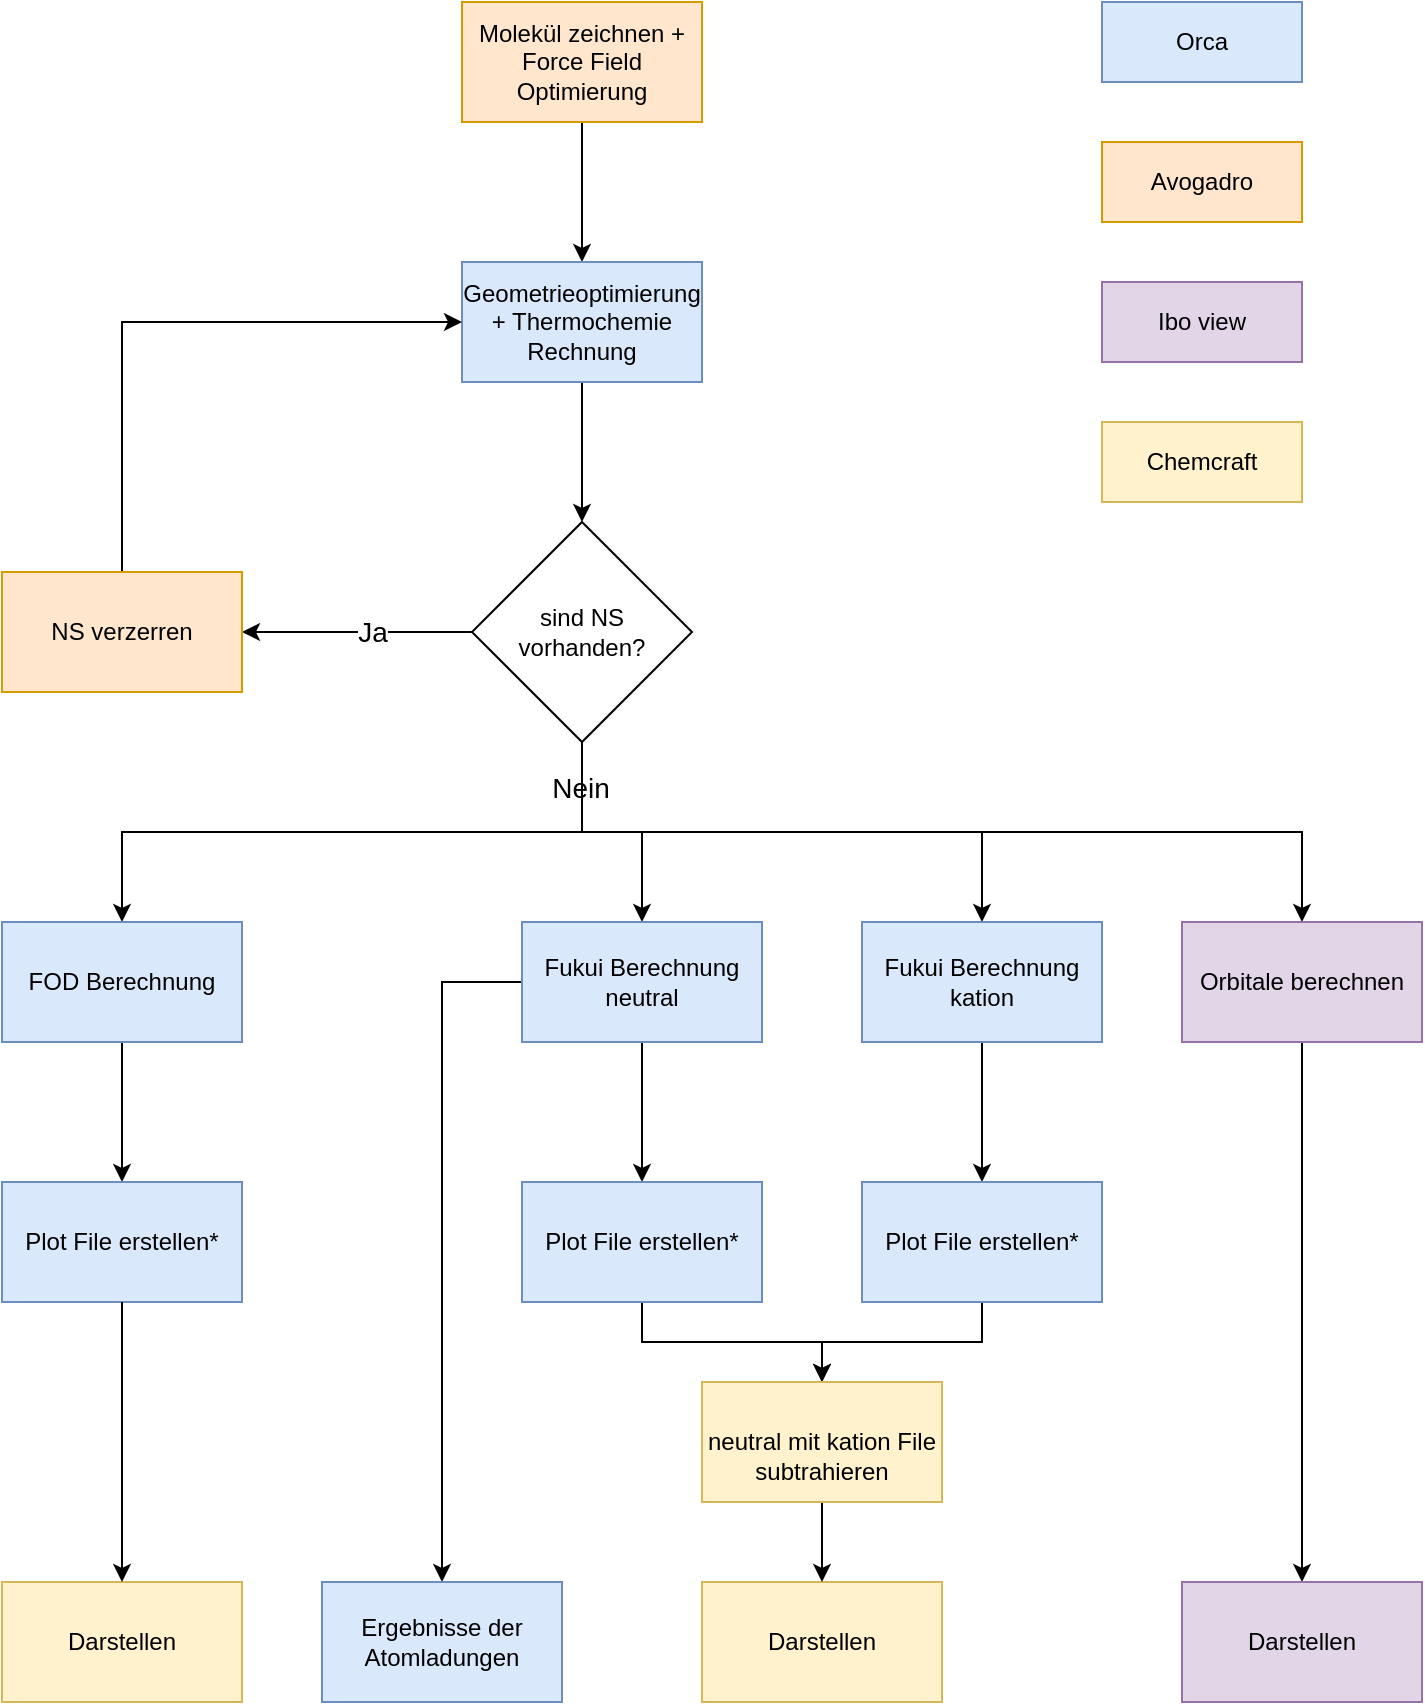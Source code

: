 <mxfile version="22.0.8" type="device">
  <diagram name="Seite-1" id="k7r_NBcrEO4XMw3d4b-h">
    <mxGraphModel dx="1002" dy="543" grid="1" gridSize="10" guides="1" tooltips="1" connect="1" arrows="1" fold="1" page="1" pageScale="1" pageWidth="827" pageHeight="1169" math="0" shadow="0">
      <root>
        <mxCell id="0" />
        <mxCell id="1" parent="0" />
        <mxCell id="rVfT5BeBkszVxFRaMZOq-15" style="edgeStyle=orthogonalEdgeStyle;rounded=0;orthogonalLoop=1;jettySize=auto;html=1;exitX=0.5;exitY=1;exitDx=0;exitDy=0;" parent="1" source="rVfT5BeBkszVxFRaMZOq-1" target="rVfT5BeBkszVxFRaMZOq-2" edge="1">
          <mxGeometry relative="1" as="geometry" />
        </mxCell>
        <mxCell id="rVfT5BeBkszVxFRaMZOq-1" value="Molekül zeichnen + Force Field Optimierung" style="rounded=0;whiteSpace=wrap;html=1;fillColor=#ffe6cc;strokeColor=#d79b00;" parent="1" vertex="1">
          <mxGeometry x="310" y="30" width="120" height="60" as="geometry" />
        </mxCell>
        <mxCell id="rVfT5BeBkszVxFRaMZOq-16" value="" style="edgeStyle=orthogonalEdgeStyle;rounded=0;orthogonalLoop=1;jettySize=auto;html=1;" parent="1" source="rVfT5BeBkszVxFRaMZOq-2" target="rVfT5BeBkszVxFRaMZOq-3" edge="1">
          <mxGeometry relative="1" as="geometry" />
        </mxCell>
        <mxCell id="rVfT5BeBkszVxFRaMZOq-2" value="Geometrieoptimierung + Thermochemie Rechnung" style="rounded=0;whiteSpace=wrap;html=1;fillColor=#dae8fc;strokeColor=#6c8ebf;" parent="1" vertex="1">
          <mxGeometry x="310" y="160" width="120" height="60" as="geometry" />
        </mxCell>
        <mxCell id="rVfT5BeBkszVxFRaMZOq-20" style="edgeStyle=orthogonalEdgeStyle;rounded=0;orthogonalLoop=1;jettySize=auto;html=1;exitX=0.5;exitY=1;exitDx=0;exitDy=0;entryX=0.5;entryY=0;entryDx=0;entryDy=0;" parent="1" source="rVfT5BeBkszVxFRaMZOq-3" target="rVfT5BeBkszVxFRaMZOq-7" edge="1">
          <mxGeometry relative="1" as="geometry" />
        </mxCell>
        <mxCell id="rVfT5BeBkszVxFRaMZOq-21" style="edgeStyle=orthogonalEdgeStyle;rounded=0;orthogonalLoop=1;jettySize=auto;html=1;exitX=0.5;exitY=1;exitDx=0;exitDy=0;entryX=0.5;entryY=0;entryDx=0;entryDy=0;" parent="1" source="rVfT5BeBkszVxFRaMZOq-3" target="rVfT5BeBkszVxFRaMZOq-5" edge="1">
          <mxGeometry relative="1" as="geometry" />
        </mxCell>
        <mxCell id="rVfT5BeBkszVxFRaMZOq-22" value="&lt;font style=&quot;font-size: 14px;&quot;&gt;Nein&lt;/font&gt;" style="edgeLabel;html=1;align=center;verticalAlign=middle;resizable=0;points=[];" parent="rVfT5BeBkszVxFRaMZOq-21" vertex="1" connectable="0">
          <mxGeometry x="-0.857" y="-1" relative="1" as="geometry">
            <mxPoint as="offset" />
          </mxGeometry>
        </mxCell>
        <mxCell id="rVfT5BeBkszVxFRaMZOq-23" style="edgeStyle=orthogonalEdgeStyle;rounded=0;orthogonalLoop=1;jettySize=auto;html=1;exitX=0;exitY=0.5;exitDx=0;exitDy=0;entryX=1;entryY=0.5;entryDx=0;entryDy=0;" parent="1" source="rVfT5BeBkszVxFRaMZOq-3" target="rVfT5BeBkszVxFRaMZOq-4" edge="1">
          <mxGeometry relative="1" as="geometry" />
        </mxCell>
        <mxCell id="rVfT5BeBkszVxFRaMZOq-30" value="&lt;font style=&quot;font-size: 14px;&quot;&gt;Ja&lt;/font&gt;" style="edgeLabel;html=1;align=center;verticalAlign=middle;resizable=0;points=[];" parent="rVfT5BeBkszVxFRaMZOq-23" vertex="1" connectable="0">
          <mxGeometry x="-0.123" relative="1" as="geometry">
            <mxPoint as="offset" />
          </mxGeometry>
        </mxCell>
        <mxCell id="rVfT5BeBkszVxFRaMZOq-47" style="edgeStyle=orthogonalEdgeStyle;rounded=0;orthogonalLoop=1;jettySize=auto;html=1;exitX=0.5;exitY=1;exitDx=0;exitDy=0;entryX=0.5;entryY=0;entryDx=0;entryDy=0;" parent="1" source="rVfT5BeBkszVxFRaMZOq-3" target="rVfT5BeBkszVxFRaMZOq-31" edge="1">
          <mxGeometry relative="1" as="geometry" />
        </mxCell>
        <mxCell id="rVfT5BeBkszVxFRaMZOq-51" style="edgeStyle=orthogonalEdgeStyle;rounded=0;orthogonalLoop=1;jettySize=auto;html=1;exitX=0.5;exitY=1;exitDx=0;exitDy=0;entryX=0.5;entryY=0;entryDx=0;entryDy=0;" parent="1" source="rVfT5BeBkszVxFRaMZOq-3" target="rVfT5BeBkszVxFRaMZOq-6" edge="1">
          <mxGeometry relative="1" as="geometry" />
        </mxCell>
        <mxCell id="rVfT5BeBkszVxFRaMZOq-3" value="sind NS vorhanden?" style="rhombus;whiteSpace=wrap;html=1;" parent="1" vertex="1">
          <mxGeometry x="315" y="290" width="110" height="110" as="geometry" />
        </mxCell>
        <mxCell id="rVfT5BeBkszVxFRaMZOq-24" style="edgeStyle=orthogonalEdgeStyle;rounded=0;orthogonalLoop=1;jettySize=auto;html=1;exitX=0.5;exitY=0;exitDx=0;exitDy=0;entryX=0;entryY=0.5;entryDx=0;entryDy=0;" parent="1" source="rVfT5BeBkszVxFRaMZOq-4" target="rVfT5BeBkszVxFRaMZOq-2" edge="1">
          <mxGeometry relative="1" as="geometry" />
        </mxCell>
        <mxCell id="rVfT5BeBkszVxFRaMZOq-4" value="NS verzerren" style="rounded=0;whiteSpace=wrap;html=1;fillColor=#ffe6cc;strokeColor=#d79b00;" parent="1" vertex="1">
          <mxGeometry x="80" y="315" width="120" height="60" as="geometry" />
        </mxCell>
        <mxCell id="rVfT5BeBkszVxFRaMZOq-25" style="edgeStyle=orthogonalEdgeStyle;rounded=0;orthogonalLoop=1;jettySize=auto;html=1;exitX=0.5;exitY=1;exitDx=0;exitDy=0;entryX=0.5;entryY=0;entryDx=0;entryDy=0;" parent="1" source="rVfT5BeBkszVxFRaMZOq-5" target="rVfT5BeBkszVxFRaMZOq-8" edge="1">
          <mxGeometry relative="1" as="geometry" />
        </mxCell>
        <mxCell id="rVfT5BeBkszVxFRaMZOq-5" value="FOD Berechnung" style="rounded=0;whiteSpace=wrap;html=1;fillColor=#dae8fc;strokeColor=#6c8ebf;" parent="1" vertex="1">
          <mxGeometry x="80" y="490" width="120" height="60" as="geometry" />
        </mxCell>
        <mxCell id="rVfT5BeBkszVxFRaMZOq-26" style="edgeStyle=orthogonalEdgeStyle;rounded=0;orthogonalLoop=1;jettySize=auto;html=1;exitX=0.5;exitY=1;exitDx=0;exitDy=0;entryX=0.5;entryY=0;entryDx=0;entryDy=0;" parent="1" source="rVfT5BeBkszVxFRaMZOq-6" target="rVfT5BeBkszVxFRaMZOq-9" edge="1">
          <mxGeometry relative="1" as="geometry" />
        </mxCell>
        <mxCell id="rVfT5BeBkszVxFRaMZOq-53" style="edgeStyle=orthogonalEdgeStyle;rounded=0;orthogonalLoop=1;jettySize=auto;html=1;exitX=0;exitY=0.5;exitDx=0;exitDy=0;entryX=0.5;entryY=0;entryDx=0;entryDy=0;" parent="1" source="rVfT5BeBkszVxFRaMZOq-6" target="rVfT5BeBkszVxFRaMZOq-52" edge="1">
          <mxGeometry relative="1" as="geometry">
            <mxPoint x="270" y="520.333" as="targetPoint" />
          </mxGeometry>
        </mxCell>
        <mxCell id="rVfT5BeBkszVxFRaMZOq-6" value="Fukui Berechnung neutral" style="rounded=0;whiteSpace=wrap;html=1;fillColor=#dae8fc;strokeColor=#6c8ebf;" parent="1" vertex="1">
          <mxGeometry x="340" y="490" width="120" height="60" as="geometry" />
        </mxCell>
        <mxCell id="rVfT5BeBkszVxFRaMZOq-27" style="edgeStyle=orthogonalEdgeStyle;rounded=0;orthogonalLoop=1;jettySize=auto;html=1;exitX=0.5;exitY=1;exitDx=0;exitDy=0;entryX=0.5;entryY=0;entryDx=0;entryDy=0;" parent="1" source="rVfT5BeBkszVxFRaMZOq-7" target="rVfT5BeBkszVxFRaMZOq-12" edge="1">
          <mxGeometry relative="1" as="geometry" />
        </mxCell>
        <mxCell id="rVfT5BeBkszVxFRaMZOq-7" value="Orbitale berechnen" style="rounded=0;whiteSpace=wrap;html=1;fillColor=#e1d5e7;strokeColor=#9673a6;" parent="1" vertex="1">
          <mxGeometry x="670" y="490" width="120" height="60" as="geometry" />
        </mxCell>
        <mxCell id="rVfT5BeBkszVxFRaMZOq-8" value="Plot File erstellen*" style="rounded=0;whiteSpace=wrap;html=1;fillColor=#dae8fc;strokeColor=#6c8ebf;" parent="1" vertex="1">
          <mxGeometry x="80" y="620" width="120" height="60" as="geometry" />
        </mxCell>
        <mxCell id="rVfT5BeBkszVxFRaMZOq-45" style="edgeStyle=orthogonalEdgeStyle;rounded=0;orthogonalLoop=1;jettySize=auto;html=1;exitX=0.5;exitY=1;exitDx=0;exitDy=0;entryX=0.5;entryY=0;entryDx=0;entryDy=0;" parent="1" source="rVfT5BeBkszVxFRaMZOq-9" target="rVfT5BeBkszVxFRaMZOq-43" edge="1">
          <mxGeometry relative="1" as="geometry" />
        </mxCell>
        <mxCell id="rVfT5BeBkszVxFRaMZOq-9" value="Plot File erstellen*" style="rounded=0;whiteSpace=wrap;html=1;fillColor=#dae8fc;strokeColor=#6c8ebf;" parent="1" vertex="1">
          <mxGeometry x="340" y="620" width="120" height="60" as="geometry" />
        </mxCell>
        <mxCell id="rVfT5BeBkszVxFRaMZOq-10" value="Darstellen" style="rounded=0;whiteSpace=wrap;html=1;fillColor=#fff2cc;strokeColor=#d6b656;" parent="1" vertex="1">
          <mxGeometry x="80" y="820" width="120" height="60" as="geometry" />
        </mxCell>
        <mxCell id="rVfT5BeBkszVxFRaMZOq-11" value="Darstellen" style="rounded=0;whiteSpace=wrap;html=1;fillColor=#fff2cc;strokeColor=#d6b656;" parent="1" vertex="1">
          <mxGeometry x="430" y="820" width="120" height="60" as="geometry" />
        </mxCell>
        <mxCell id="rVfT5BeBkszVxFRaMZOq-12" value="Darstellen" style="rounded=0;whiteSpace=wrap;html=1;fillColor=#e1d5e7;strokeColor=#9673a6;" parent="1" vertex="1">
          <mxGeometry x="670" y="820" width="120" height="60" as="geometry" />
        </mxCell>
        <mxCell id="rVfT5BeBkszVxFRaMZOq-28" style="edgeStyle=orthogonalEdgeStyle;rounded=0;orthogonalLoop=1;jettySize=auto;html=1;exitX=0.5;exitY=1;exitDx=0;exitDy=0;entryX=0.5;entryY=0;entryDx=0;entryDy=0;" parent="1" source="rVfT5BeBkszVxFRaMZOq-8" target="rVfT5BeBkszVxFRaMZOq-10" edge="1">
          <mxGeometry relative="1" as="geometry">
            <mxPoint x="140" y="740" as="targetPoint" />
          </mxGeometry>
        </mxCell>
        <mxCell id="rVfT5BeBkszVxFRaMZOq-48" style="edgeStyle=orthogonalEdgeStyle;rounded=0;orthogonalLoop=1;jettySize=auto;html=1;exitX=0.5;exitY=1;exitDx=0;exitDy=0;entryX=0.5;entryY=0;entryDx=0;entryDy=0;" parent="1" source="rVfT5BeBkszVxFRaMZOq-31" target="rVfT5BeBkszVxFRaMZOq-32" edge="1">
          <mxGeometry relative="1" as="geometry" />
        </mxCell>
        <mxCell id="rVfT5BeBkszVxFRaMZOq-31" value="Fukui Berechnung kation" style="rounded=0;whiteSpace=wrap;html=1;fillColor=#dae8fc;strokeColor=#6c8ebf;" parent="1" vertex="1">
          <mxGeometry x="510" y="490" width="120" height="60" as="geometry" />
        </mxCell>
        <mxCell id="rVfT5BeBkszVxFRaMZOq-49" style="edgeStyle=orthogonalEdgeStyle;rounded=0;orthogonalLoop=1;jettySize=auto;html=1;exitX=0.5;exitY=1;exitDx=0;exitDy=0;entryX=0.5;entryY=0;entryDx=0;entryDy=0;" parent="1" source="rVfT5BeBkszVxFRaMZOq-32" target="rVfT5BeBkszVxFRaMZOq-43" edge="1">
          <mxGeometry relative="1" as="geometry" />
        </mxCell>
        <mxCell id="rVfT5BeBkszVxFRaMZOq-32" value="Plot File erstellen*" style="rounded=0;whiteSpace=wrap;html=1;fillColor=#dae8fc;strokeColor=#6c8ebf;" parent="1" vertex="1">
          <mxGeometry x="510" y="620" width="120" height="60" as="geometry" />
        </mxCell>
        <mxCell id="rVfT5BeBkszVxFRaMZOq-35" value="Orca" style="rounded=0;whiteSpace=wrap;html=1;fillColor=#dae8fc;strokeColor=#6c8ebf;" parent="1" vertex="1">
          <mxGeometry x="630" y="30" width="100" height="40" as="geometry" />
        </mxCell>
        <mxCell id="rVfT5BeBkszVxFRaMZOq-40" value="Avogadro" style="rounded=0;whiteSpace=wrap;html=1;fillColor=#ffe6cc;strokeColor=#d79b00;" parent="1" vertex="1">
          <mxGeometry x="630" y="100" width="100" height="40" as="geometry" />
        </mxCell>
        <mxCell id="rVfT5BeBkszVxFRaMZOq-41" value="Ibo view" style="rounded=0;whiteSpace=wrap;html=1;fillColor=#e1d5e7;strokeColor=#9673a6;" parent="1" vertex="1">
          <mxGeometry x="630" y="170" width="100" height="40" as="geometry" />
        </mxCell>
        <mxCell id="rVfT5BeBkszVxFRaMZOq-42" value="Chemcraft" style="rounded=0;whiteSpace=wrap;html=1;fillColor=#fff2cc;strokeColor=#d6b656;" parent="1" vertex="1">
          <mxGeometry x="630" y="240" width="100" height="40" as="geometry" />
        </mxCell>
        <mxCell id="rVfT5BeBkszVxFRaMZOq-44" value="" style="edgeStyle=orthogonalEdgeStyle;rounded=0;orthogonalLoop=1;jettySize=auto;html=1;" parent="1" source="rVfT5BeBkszVxFRaMZOq-43" target="rVfT5BeBkszVxFRaMZOq-11" edge="1">
          <mxGeometry relative="1" as="geometry" />
        </mxCell>
        <mxCell id="rVfT5BeBkszVxFRaMZOq-43" value="&lt;br&gt;neutral mit kation File subtrahieren" style="rounded=0;whiteSpace=wrap;html=1;fillColor=#fff2cc;strokeColor=#d6b656;" parent="1" vertex="1">
          <mxGeometry x="430" y="720" width="120" height="60" as="geometry" />
        </mxCell>
        <mxCell id="rVfT5BeBkszVxFRaMZOq-52" value="Ergebnisse der Atomladungen" style="rounded=0;whiteSpace=wrap;html=1;fillColor=#dae8fc;strokeColor=#6c8ebf;" parent="1" vertex="1">
          <mxGeometry x="240" y="820" width="120" height="60" as="geometry" />
        </mxCell>
      </root>
    </mxGraphModel>
  </diagram>
</mxfile>
